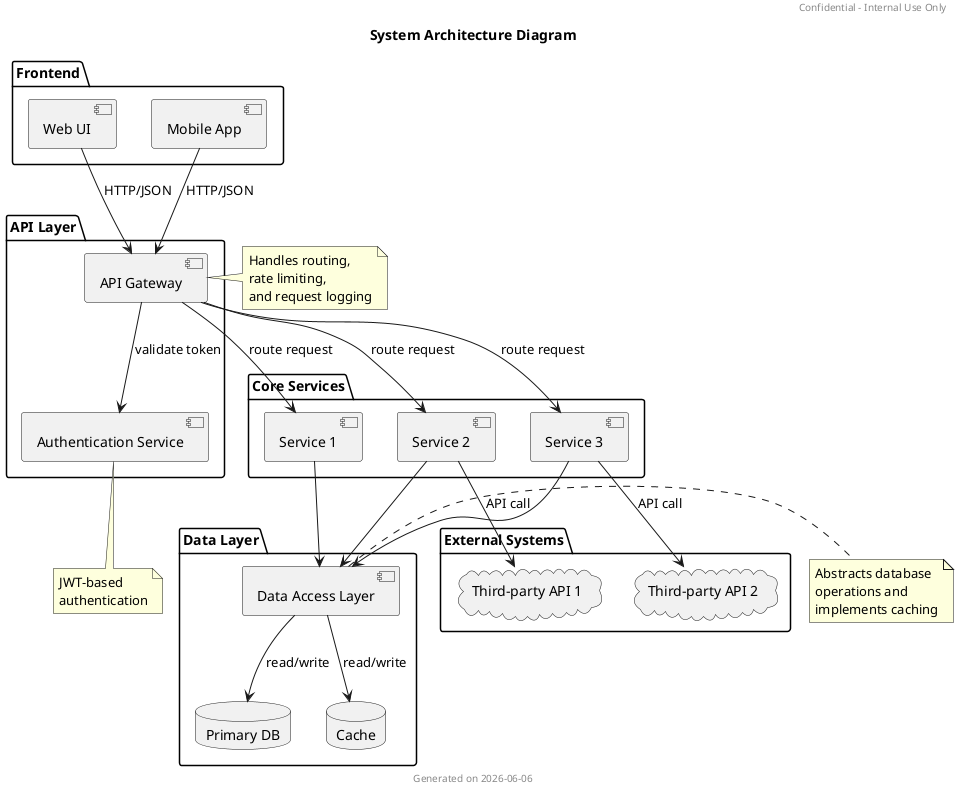 @startuml System Architecture

' This diagram template represents a high-level system architecture
' Modify component names, relationships, and details as needed for your project

' Define system components
package "Frontend" {
  [Web UI] as web
  [Mobile App] as mobile
}

package "API Layer" {
  [API Gateway] as gateway
  [Authentication Service] as auth
}

package "Core Services" {
  [Service 1] as service1
  [Service 2] as service2
  [Service 3] as service3
}

package "Data Layer" {
  database "Primary DB" as db
  database "Cache" as cache
  [Data Access Layer] as dal
}

package "External Systems" {
  cloud "Third-party API 1" as ext1
  cloud "Third-party API 2" as ext2
}

' Define relationships
web --> gateway : HTTP/JSON
mobile --> gateway : HTTP/JSON

gateway --> auth : validate token
gateway --> service1 : route request
gateway --> service2 : route request
gateway --> service3 : route request

service1 --> dal
service2 --> dal
service3 --> dal

dal --> db : read/write
dal --> cache : read/write

service2 --> ext1 : API call
service3 --> ext2 : API call

' Add notes and explanations
note right of gateway
  Handles routing,
  rate limiting,
  and request logging
end note

note bottom of auth
  JWT-based
  authentication
end note

note right of dal
  Abstracts database
  operations and
  implements caching
end note

' Add title and metadata
title System Architecture Diagram
footer Generated on %date("yyyy-MM-dd")
header Confidential - Internal Use Only

@enduml